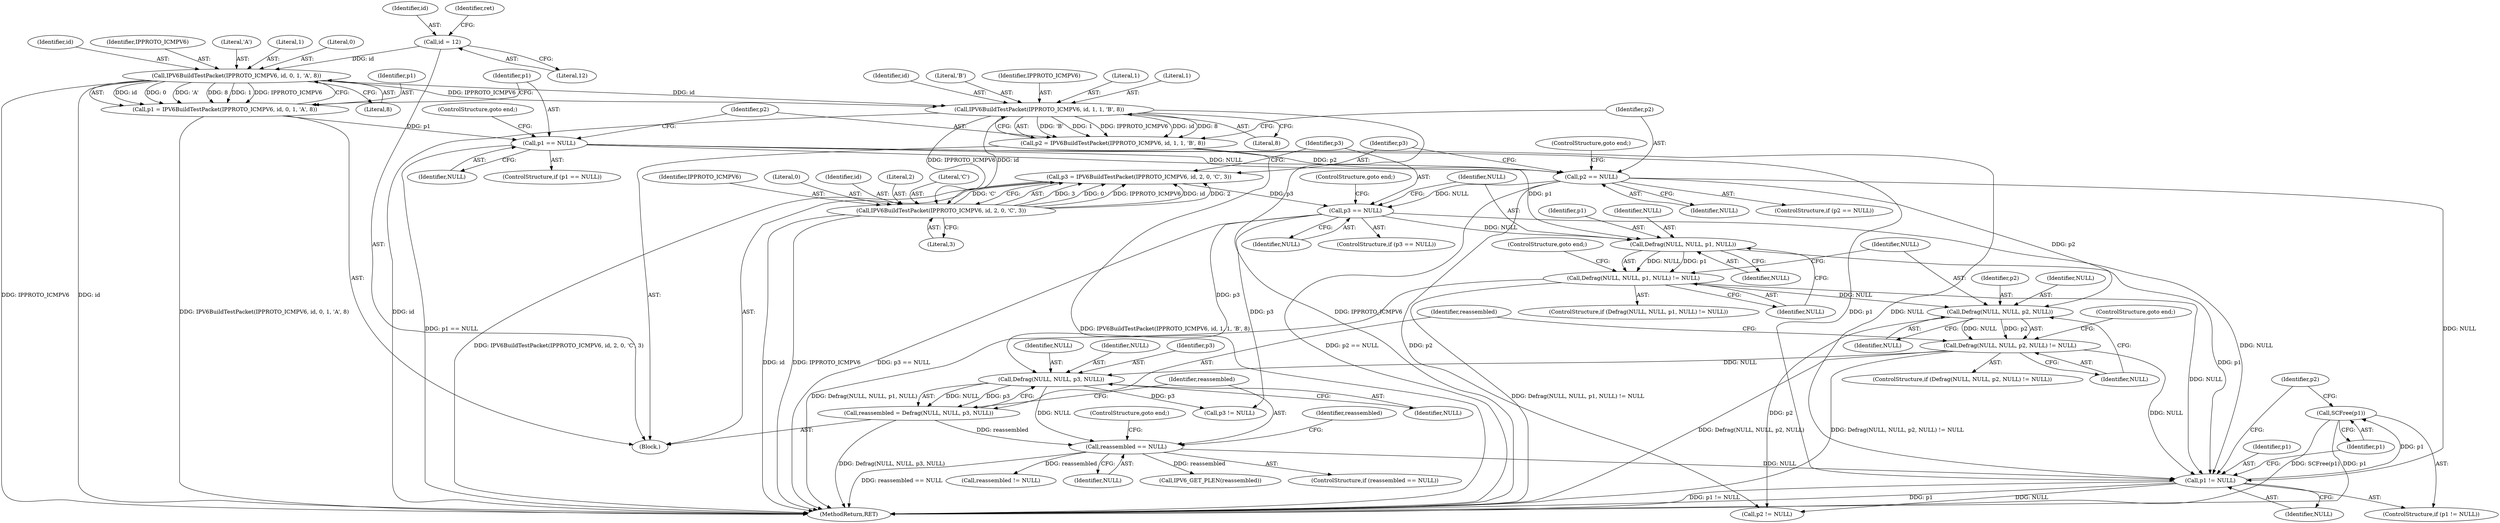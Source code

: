 digraph "0_suricata_4a04f814b15762eb446a5ead4d69d021512df6f8_15@pointer" {
"1000278" [label="(Call,SCFree(p1))"];
"1000275" [label="(Call,p1 != NULL)"];
"1000176" [label="(Call,Defrag(NULL, NULL, p1, NULL))"];
"1000170" [label="(Call,p3 == NULL)"];
"1000160" [label="(Call,p3 = IPV6BuildTestPacket(IPPROTO_ICMPV6, id, 2, 0, 'C', 3))"];
"1000162" [label="(Call,IPV6BuildTestPacket(IPPROTO_ICMPV6, id, 2, 0, 'C', 3))"];
"1000148" [label="(Call,IPV6BuildTestPacket(IPPROTO_ICMPV6, id, 1, 1, 'B', 8))"];
"1000134" [label="(Call,IPV6BuildTestPacket(IPPROTO_ICMPV6, id, 0, 1, 'A', 8))"];
"1000123" [label="(Call,id = 12)"];
"1000156" [label="(Call,p2 == NULL)"];
"1000146" [label="(Call,p2 = IPV6BuildTestPacket(IPPROTO_ICMPV6, id, 1, 1, 'B', 8))"];
"1000142" [label="(Call,p1 == NULL)"];
"1000132" [label="(Call,p1 = IPV6BuildTestPacket(IPPROTO_ICMPV6, id, 0, 1, 'A', 8))"];
"1000184" [label="(Call,Defrag(NULL, NULL, p2, NULL) != NULL)"];
"1000185" [label="(Call,Defrag(NULL, NULL, p2, NULL))"];
"1000175" [label="(Call,Defrag(NULL, NULL, p1, NULL) != NULL)"];
"1000200" [label="(Call,reassembled == NULL)"];
"1000192" [label="(Call,reassembled = Defrag(NULL, NULL, p3, NULL))"];
"1000194" [label="(Call,Defrag(NULL, NULL, p3, NULL))"];
"1000146" [label="(Call,p2 = IPV6BuildTestPacket(IPPROTO_ICMPV6, id, 1, 1, 'B', 8))"];
"1000145" [label="(ControlStructure,goto end;)"];
"1000193" [label="(Identifier,reassembled)"];
"1000183" [label="(ControlStructure,if (Defrag(NULL, NULL, p2, NULL) != NULL))"];
"1000186" [label="(Identifier,NULL)"];
"1000287" [label="(Call,p3 != NULL)"];
"1000170" [label="(Call,p3 == NULL)"];
"1000150" [label="(Identifier,id)"];
"1000163" [label="(Identifier,IPPROTO_ICMPV6)"];
"1000166" [label="(Literal,0)"];
"1000181" [label="(Identifier,NULL)"];
"1000134" [label="(Call,IPV6BuildTestPacket(IPPROTO_ICMPV6, id, 0, 1, 'A', 8))"];
"1000190" [label="(Identifier,NULL)"];
"1000194" [label="(Call,Defrag(NULL, NULL, p3, NULL))"];
"1000159" [label="(ControlStructure,goto end;)"];
"1000281" [label="(Call,p2 != NULL)"];
"1000276" [label="(Identifier,p1)"];
"1000188" [label="(Identifier,p2)"];
"1000158" [label="(Identifier,NULL)"];
"1000207" [label="(Identifier,reassembled)"];
"1000179" [label="(Identifier,p1)"];
"1000279" [label="(Identifier,p1)"];
"1000202" [label="(Identifier,NULL)"];
"1000154" [label="(Literal,8)"];
"1000133" [label="(Identifier,p1)"];
"1000139" [label="(Literal,'A')"];
"1000201" [label="(Identifier,reassembled)"];
"1000192" [label="(Call,reassembled = Defrag(NULL, NULL, p3, NULL))"];
"1000277" [label="(Identifier,NULL)"];
"1000278" [label="(Call,SCFree(p1))"];
"1000189" [label="(Identifier,NULL)"];
"1000175" [label="(Call,Defrag(NULL, NULL, p1, NULL) != NULL)"];
"1000164" [label="(Identifier,id)"];
"1000206" [label="(Call,IPV6_GET_PLEN(reassembled))"];
"1000168" [label="(Literal,3)"];
"1000147" [label="(Identifier,p2)"];
"1000138" [label="(Literal,1)"];
"1000196" [label="(Identifier,NULL)"];
"1000157" [label="(Identifier,p2)"];
"1000153" [label="(Literal,'B')"];
"1000173" [label="(ControlStructure,goto end;)"];
"1000156" [label="(Call,p2 == NULL)"];
"1000182" [label="(ControlStructure,goto end;)"];
"1000187" [label="(Identifier,NULL)"];
"1000105" [label="(Block,)"];
"1000123" [label="(Call,id = 12)"];
"1000172" [label="(Identifier,NULL)"];
"1000140" [label="(Literal,8)"];
"1000165" [label="(Literal,2)"];
"1000185" [label="(Call,Defrag(NULL, NULL, p2, NULL))"];
"1000161" [label="(Identifier,p3)"];
"1000137" [label="(Literal,0)"];
"1000282" [label="(Identifier,p2)"];
"1000199" [label="(ControlStructure,if (reassembled == NULL))"];
"1000155" [label="(ControlStructure,if (p2 == NULL))"];
"1000144" [label="(Identifier,NULL)"];
"1000162" [label="(Call,IPV6BuildTestPacket(IPPROTO_ICMPV6, id, 2, 0, 'C', 3))"];
"1000124" [label="(Identifier,id)"];
"1000136" [label="(Identifier,id)"];
"1000177" [label="(Identifier,NULL)"];
"1000143" [label="(Identifier,p1)"];
"1000293" [label="(Call,reassembled != NULL)"];
"1000167" [label="(Literal,'C')"];
"1000184" [label="(Call,Defrag(NULL, NULL, p2, NULL) != NULL)"];
"1000195" [label="(Identifier,NULL)"];
"1000174" [label="(ControlStructure,if (Defrag(NULL, NULL, p1, NULL) != NULL))"];
"1000274" [label="(ControlStructure,if (p1 != NULL))"];
"1000171" [label="(Identifier,p3)"];
"1000191" [label="(ControlStructure,goto end;)"];
"1000149" [label="(Identifier,IPPROTO_ICMPV6)"];
"1000151" [label="(Literal,1)"];
"1000141" [label="(ControlStructure,if (p1 == NULL))"];
"1000129" [label="(Identifier,ret)"];
"1000160" [label="(Call,p3 = IPV6BuildTestPacket(IPPROTO_ICMPV6, id, 2, 0, 'C', 3))"];
"1000203" [label="(ControlStructure,goto end;)"];
"1000142" [label="(Call,p1 == NULL)"];
"1000197" [label="(Identifier,p3)"];
"1000176" [label="(Call,Defrag(NULL, NULL, p1, NULL))"];
"1000275" [label="(Call,p1 != NULL)"];
"1000152" [label="(Literal,1)"];
"1000180" [label="(Identifier,NULL)"];
"1000148" [label="(Call,IPV6BuildTestPacket(IPPROTO_ICMPV6, id, 1, 1, 'B', 8))"];
"1000125" [label="(Literal,12)"];
"1000198" [label="(Identifier,NULL)"];
"1000132" [label="(Call,p1 = IPV6BuildTestPacket(IPPROTO_ICMPV6, id, 0, 1, 'A', 8))"];
"1000135" [label="(Identifier,IPPROTO_ICMPV6)"];
"1000178" [label="(Identifier,NULL)"];
"1000301" [label="(MethodReturn,RET)"];
"1000169" [label="(ControlStructure,if (p3 == NULL))"];
"1000200" [label="(Call,reassembled == NULL)"];
"1000278" -> "1000274"  [label="AST: "];
"1000278" -> "1000279"  [label="CFG: "];
"1000279" -> "1000278"  [label="AST: "];
"1000282" -> "1000278"  [label="CFG: "];
"1000278" -> "1000301"  [label="DDG: SCFree(p1)"];
"1000278" -> "1000301"  [label="DDG: p1"];
"1000275" -> "1000278"  [label="DDG: p1"];
"1000275" -> "1000274"  [label="AST: "];
"1000275" -> "1000277"  [label="CFG: "];
"1000276" -> "1000275"  [label="AST: "];
"1000277" -> "1000275"  [label="AST: "];
"1000279" -> "1000275"  [label="CFG: "];
"1000282" -> "1000275"  [label="CFG: "];
"1000275" -> "1000301"  [label="DDG: p1"];
"1000275" -> "1000301"  [label="DDG: p1 != NULL"];
"1000176" -> "1000275"  [label="DDG: p1"];
"1000142" -> "1000275"  [label="DDG: p1"];
"1000142" -> "1000275"  [label="DDG: NULL"];
"1000170" -> "1000275"  [label="DDG: NULL"];
"1000184" -> "1000275"  [label="DDG: NULL"];
"1000175" -> "1000275"  [label="DDG: NULL"];
"1000200" -> "1000275"  [label="DDG: NULL"];
"1000156" -> "1000275"  [label="DDG: NULL"];
"1000275" -> "1000281"  [label="DDG: NULL"];
"1000176" -> "1000175"  [label="AST: "];
"1000176" -> "1000180"  [label="CFG: "];
"1000177" -> "1000176"  [label="AST: "];
"1000178" -> "1000176"  [label="AST: "];
"1000179" -> "1000176"  [label="AST: "];
"1000180" -> "1000176"  [label="AST: "];
"1000181" -> "1000176"  [label="CFG: "];
"1000176" -> "1000175"  [label="DDG: NULL"];
"1000176" -> "1000175"  [label="DDG: p1"];
"1000170" -> "1000176"  [label="DDG: NULL"];
"1000142" -> "1000176"  [label="DDG: p1"];
"1000170" -> "1000169"  [label="AST: "];
"1000170" -> "1000172"  [label="CFG: "];
"1000171" -> "1000170"  [label="AST: "];
"1000172" -> "1000170"  [label="AST: "];
"1000173" -> "1000170"  [label="CFG: "];
"1000177" -> "1000170"  [label="CFG: "];
"1000170" -> "1000301"  [label="DDG: p3 == NULL"];
"1000160" -> "1000170"  [label="DDG: p3"];
"1000156" -> "1000170"  [label="DDG: NULL"];
"1000170" -> "1000194"  [label="DDG: p3"];
"1000170" -> "1000287"  [label="DDG: p3"];
"1000160" -> "1000105"  [label="AST: "];
"1000160" -> "1000162"  [label="CFG: "];
"1000161" -> "1000160"  [label="AST: "];
"1000162" -> "1000160"  [label="AST: "];
"1000171" -> "1000160"  [label="CFG: "];
"1000160" -> "1000301"  [label="DDG: IPV6BuildTestPacket(IPPROTO_ICMPV6, id, 2, 0, 'C', 3)"];
"1000162" -> "1000160"  [label="DDG: 3"];
"1000162" -> "1000160"  [label="DDG: 0"];
"1000162" -> "1000160"  [label="DDG: IPPROTO_ICMPV6"];
"1000162" -> "1000160"  [label="DDG: id"];
"1000162" -> "1000160"  [label="DDG: 2"];
"1000162" -> "1000160"  [label="DDG: 'C'"];
"1000162" -> "1000168"  [label="CFG: "];
"1000163" -> "1000162"  [label="AST: "];
"1000164" -> "1000162"  [label="AST: "];
"1000165" -> "1000162"  [label="AST: "];
"1000166" -> "1000162"  [label="AST: "];
"1000167" -> "1000162"  [label="AST: "];
"1000168" -> "1000162"  [label="AST: "];
"1000162" -> "1000301"  [label="DDG: id"];
"1000162" -> "1000301"  [label="DDG: IPPROTO_ICMPV6"];
"1000148" -> "1000162"  [label="DDG: IPPROTO_ICMPV6"];
"1000148" -> "1000162"  [label="DDG: id"];
"1000148" -> "1000146"  [label="AST: "];
"1000148" -> "1000154"  [label="CFG: "];
"1000149" -> "1000148"  [label="AST: "];
"1000150" -> "1000148"  [label="AST: "];
"1000151" -> "1000148"  [label="AST: "];
"1000152" -> "1000148"  [label="AST: "];
"1000153" -> "1000148"  [label="AST: "];
"1000154" -> "1000148"  [label="AST: "];
"1000146" -> "1000148"  [label="CFG: "];
"1000148" -> "1000301"  [label="DDG: IPPROTO_ICMPV6"];
"1000148" -> "1000301"  [label="DDG: id"];
"1000148" -> "1000146"  [label="DDG: 'B'"];
"1000148" -> "1000146"  [label="DDG: 1"];
"1000148" -> "1000146"  [label="DDG: IPPROTO_ICMPV6"];
"1000148" -> "1000146"  [label="DDG: id"];
"1000148" -> "1000146"  [label="DDG: 8"];
"1000134" -> "1000148"  [label="DDG: IPPROTO_ICMPV6"];
"1000134" -> "1000148"  [label="DDG: id"];
"1000134" -> "1000132"  [label="AST: "];
"1000134" -> "1000140"  [label="CFG: "];
"1000135" -> "1000134"  [label="AST: "];
"1000136" -> "1000134"  [label="AST: "];
"1000137" -> "1000134"  [label="AST: "];
"1000138" -> "1000134"  [label="AST: "];
"1000139" -> "1000134"  [label="AST: "];
"1000140" -> "1000134"  [label="AST: "];
"1000132" -> "1000134"  [label="CFG: "];
"1000134" -> "1000301"  [label="DDG: IPPROTO_ICMPV6"];
"1000134" -> "1000301"  [label="DDG: id"];
"1000134" -> "1000132"  [label="DDG: id"];
"1000134" -> "1000132"  [label="DDG: 0"];
"1000134" -> "1000132"  [label="DDG: 'A'"];
"1000134" -> "1000132"  [label="DDG: 8"];
"1000134" -> "1000132"  [label="DDG: 1"];
"1000134" -> "1000132"  [label="DDG: IPPROTO_ICMPV6"];
"1000123" -> "1000134"  [label="DDG: id"];
"1000123" -> "1000105"  [label="AST: "];
"1000123" -> "1000125"  [label="CFG: "];
"1000124" -> "1000123"  [label="AST: "];
"1000125" -> "1000123"  [label="AST: "];
"1000129" -> "1000123"  [label="CFG: "];
"1000156" -> "1000155"  [label="AST: "];
"1000156" -> "1000158"  [label="CFG: "];
"1000157" -> "1000156"  [label="AST: "];
"1000158" -> "1000156"  [label="AST: "];
"1000159" -> "1000156"  [label="CFG: "];
"1000161" -> "1000156"  [label="CFG: "];
"1000156" -> "1000301"  [label="DDG: p2 == NULL"];
"1000146" -> "1000156"  [label="DDG: p2"];
"1000142" -> "1000156"  [label="DDG: NULL"];
"1000156" -> "1000185"  [label="DDG: p2"];
"1000156" -> "1000281"  [label="DDG: p2"];
"1000146" -> "1000105"  [label="AST: "];
"1000147" -> "1000146"  [label="AST: "];
"1000157" -> "1000146"  [label="CFG: "];
"1000146" -> "1000301"  [label="DDG: IPV6BuildTestPacket(IPPROTO_ICMPV6, id, 1, 1, 'B', 8)"];
"1000142" -> "1000141"  [label="AST: "];
"1000142" -> "1000144"  [label="CFG: "];
"1000143" -> "1000142"  [label="AST: "];
"1000144" -> "1000142"  [label="AST: "];
"1000145" -> "1000142"  [label="CFG: "];
"1000147" -> "1000142"  [label="CFG: "];
"1000142" -> "1000301"  [label="DDG: p1 == NULL"];
"1000132" -> "1000142"  [label="DDG: p1"];
"1000132" -> "1000105"  [label="AST: "];
"1000133" -> "1000132"  [label="AST: "];
"1000143" -> "1000132"  [label="CFG: "];
"1000132" -> "1000301"  [label="DDG: IPV6BuildTestPacket(IPPROTO_ICMPV6, id, 0, 1, 'A', 8)"];
"1000184" -> "1000183"  [label="AST: "];
"1000184" -> "1000190"  [label="CFG: "];
"1000185" -> "1000184"  [label="AST: "];
"1000190" -> "1000184"  [label="AST: "];
"1000191" -> "1000184"  [label="CFG: "];
"1000193" -> "1000184"  [label="CFG: "];
"1000184" -> "1000301"  [label="DDG: Defrag(NULL, NULL, p2, NULL)"];
"1000184" -> "1000301"  [label="DDG: Defrag(NULL, NULL, p2, NULL) != NULL"];
"1000185" -> "1000184"  [label="DDG: NULL"];
"1000185" -> "1000184"  [label="DDG: p2"];
"1000184" -> "1000194"  [label="DDG: NULL"];
"1000185" -> "1000189"  [label="CFG: "];
"1000186" -> "1000185"  [label="AST: "];
"1000187" -> "1000185"  [label="AST: "];
"1000188" -> "1000185"  [label="AST: "];
"1000189" -> "1000185"  [label="AST: "];
"1000190" -> "1000185"  [label="CFG: "];
"1000175" -> "1000185"  [label="DDG: NULL"];
"1000185" -> "1000281"  [label="DDG: p2"];
"1000175" -> "1000174"  [label="AST: "];
"1000175" -> "1000181"  [label="CFG: "];
"1000181" -> "1000175"  [label="AST: "];
"1000182" -> "1000175"  [label="CFG: "];
"1000186" -> "1000175"  [label="CFG: "];
"1000175" -> "1000301"  [label="DDG: Defrag(NULL, NULL, p1, NULL)"];
"1000175" -> "1000301"  [label="DDG: Defrag(NULL, NULL, p1, NULL) != NULL"];
"1000200" -> "1000199"  [label="AST: "];
"1000200" -> "1000202"  [label="CFG: "];
"1000201" -> "1000200"  [label="AST: "];
"1000202" -> "1000200"  [label="AST: "];
"1000203" -> "1000200"  [label="CFG: "];
"1000207" -> "1000200"  [label="CFG: "];
"1000200" -> "1000301"  [label="DDG: reassembled == NULL"];
"1000192" -> "1000200"  [label="DDG: reassembled"];
"1000194" -> "1000200"  [label="DDG: NULL"];
"1000200" -> "1000206"  [label="DDG: reassembled"];
"1000200" -> "1000293"  [label="DDG: reassembled"];
"1000192" -> "1000105"  [label="AST: "];
"1000192" -> "1000194"  [label="CFG: "];
"1000193" -> "1000192"  [label="AST: "];
"1000194" -> "1000192"  [label="AST: "];
"1000201" -> "1000192"  [label="CFG: "];
"1000192" -> "1000301"  [label="DDG: Defrag(NULL, NULL, p3, NULL)"];
"1000194" -> "1000192"  [label="DDG: NULL"];
"1000194" -> "1000192"  [label="DDG: p3"];
"1000194" -> "1000198"  [label="CFG: "];
"1000195" -> "1000194"  [label="AST: "];
"1000196" -> "1000194"  [label="AST: "];
"1000197" -> "1000194"  [label="AST: "];
"1000198" -> "1000194"  [label="AST: "];
"1000194" -> "1000287"  [label="DDG: p3"];
}

